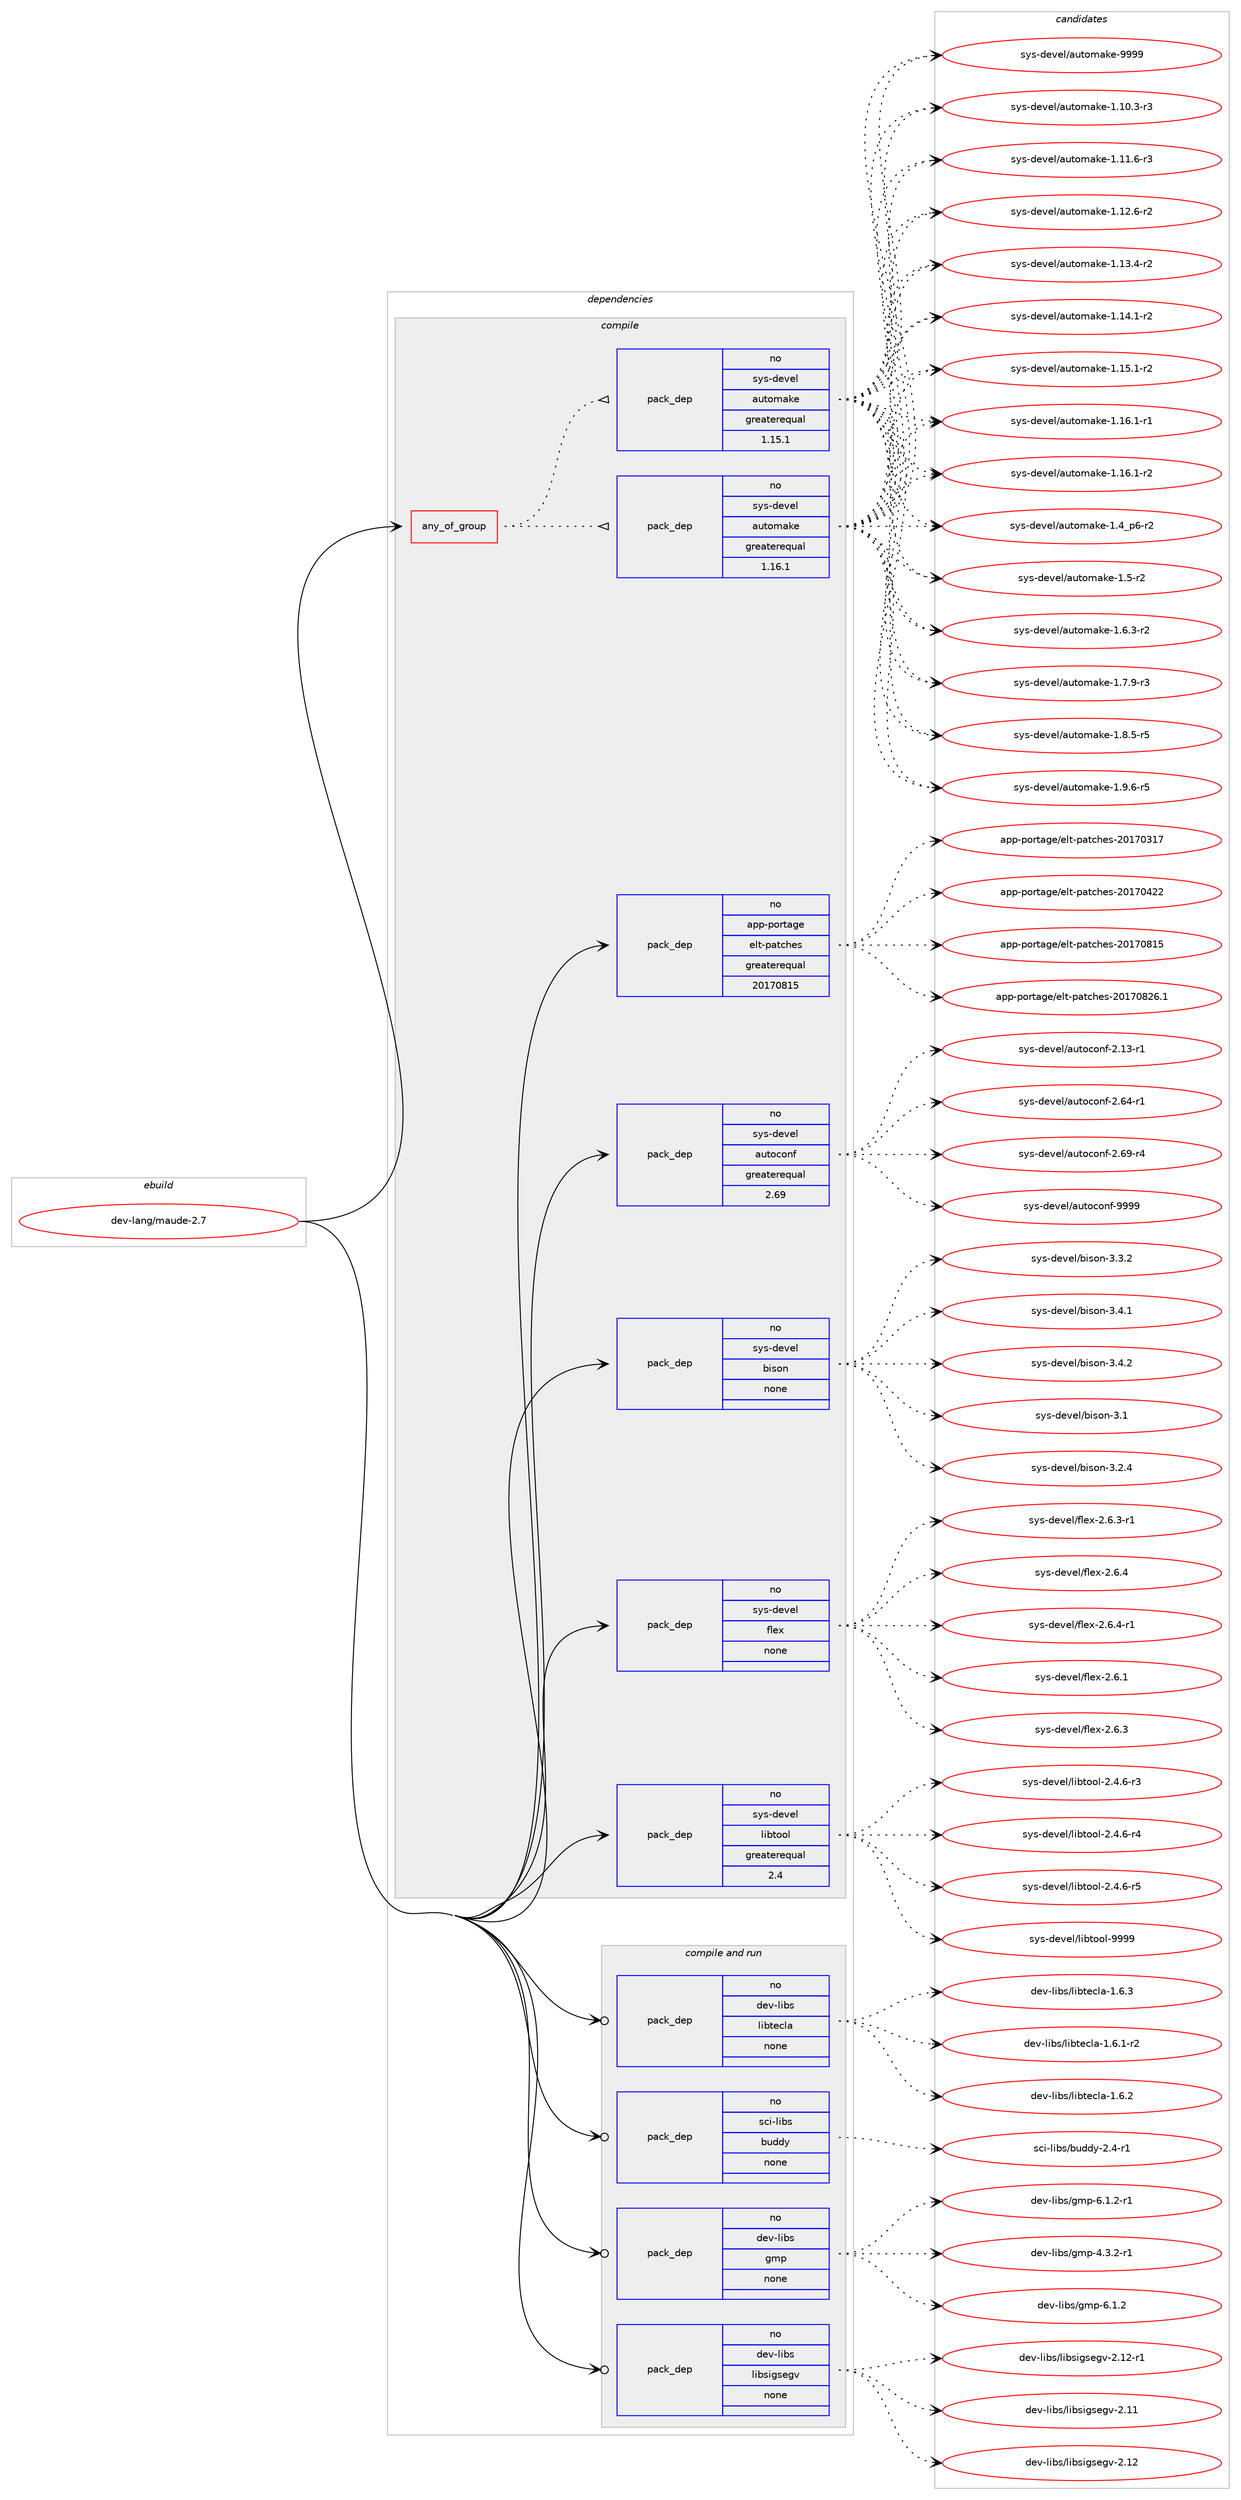 digraph prolog {

# *************
# Graph options
# *************

newrank=true;
concentrate=true;
compound=true;
graph [rankdir=LR,fontname=Helvetica,fontsize=10,ranksep=1.5];#, ranksep=2.5, nodesep=0.2];
edge  [arrowhead=vee];
node  [fontname=Helvetica,fontsize=10];

# **********
# The ebuild
# **********

subgraph cluster_leftcol {
color=gray;
rank=same;
label=<<i>ebuild</i>>;
id [label="dev-lang/maude-2.7", color=red, width=4, href="../dev-lang/maude-2.7.svg"];
}

# ****************
# The dependencies
# ****************

subgraph cluster_midcol {
color=gray;
label=<<i>dependencies</i>>;
subgraph cluster_compile {
fillcolor="#eeeeee";
style=filled;
label=<<i>compile</i>>;
subgraph any10871 {
dependency558791 [label=<<TABLE BORDER="0" CELLBORDER="1" CELLSPACING="0" CELLPADDING="4"><TR><TD CELLPADDING="10">any_of_group</TD></TR></TABLE>>, shape=none, color=red];subgraph pack417664 {
dependency558792 [label=<<TABLE BORDER="0" CELLBORDER="1" CELLSPACING="0" CELLPADDING="4" WIDTH="220"><TR><TD ROWSPAN="6" CELLPADDING="30">pack_dep</TD></TR><TR><TD WIDTH="110">no</TD></TR><TR><TD>sys-devel</TD></TR><TR><TD>automake</TD></TR><TR><TD>greaterequal</TD></TR><TR><TD>1.16.1</TD></TR></TABLE>>, shape=none, color=blue];
}
dependency558791:e -> dependency558792:w [weight=20,style="dotted",arrowhead="oinv"];
subgraph pack417665 {
dependency558793 [label=<<TABLE BORDER="0" CELLBORDER="1" CELLSPACING="0" CELLPADDING="4" WIDTH="220"><TR><TD ROWSPAN="6" CELLPADDING="30">pack_dep</TD></TR><TR><TD WIDTH="110">no</TD></TR><TR><TD>sys-devel</TD></TR><TR><TD>automake</TD></TR><TR><TD>greaterequal</TD></TR><TR><TD>1.15.1</TD></TR></TABLE>>, shape=none, color=blue];
}
dependency558791:e -> dependency558793:w [weight=20,style="dotted",arrowhead="oinv"];
}
id:e -> dependency558791:w [weight=20,style="solid",arrowhead="vee"];
subgraph pack417666 {
dependency558794 [label=<<TABLE BORDER="0" CELLBORDER="1" CELLSPACING="0" CELLPADDING="4" WIDTH="220"><TR><TD ROWSPAN="6" CELLPADDING="30">pack_dep</TD></TR><TR><TD WIDTH="110">no</TD></TR><TR><TD>app-portage</TD></TR><TR><TD>elt-patches</TD></TR><TR><TD>greaterequal</TD></TR><TR><TD>20170815</TD></TR></TABLE>>, shape=none, color=blue];
}
id:e -> dependency558794:w [weight=20,style="solid",arrowhead="vee"];
subgraph pack417667 {
dependency558795 [label=<<TABLE BORDER="0" CELLBORDER="1" CELLSPACING="0" CELLPADDING="4" WIDTH="220"><TR><TD ROWSPAN="6" CELLPADDING="30">pack_dep</TD></TR><TR><TD WIDTH="110">no</TD></TR><TR><TD>sys-devel</TD></TR><TR><TD>autoconf</TD></TR><TR><TD>greaterequal</TD></TR><TR><TD>2.69</TD></TR></TABLE>>, shape=none, color=blue];
}
id:e -> dependency558795:w [weight=20,style="solid",arrowhead="vee"];
subgraph pack417668 {
dependency558796 [label=<<TABLE BORDER="0" CELLBORDER="1" CELLSPACING="0" CELLPADDING="4" WIDTH="220"><TR><TD ROWSPAN="6" CELLPADDING="30">pack_dep</TD></TR><TR><TD WIDTH="110">no</TD></TR><TR><TD>sys-devel</TD></TR><TR><TD>bison</TD></TR><TR><TD>none</TD></TR><TR><TD></TD></TR></TABLE>>, shape=none, color=blue];
}
id:e -> dependency558796:w [weight=20,style="solid",arrowhead="vee"];
subgraph pack417669 {
dependency558797 [label=<<TABLE BORDER="0" CELLBORDER="1" CELLSPACING="0" CELLPADDING="4" WIDTH="220"><TR><TD ROWSPAN="6" CELLPADDING="30">pack_dep</TD></TR><TR><TD WIDTH="110">no</TD></TR><TR><TD>sys-devel</TD></TR><TR><TD>flex</TD></TR><TR><TD>none</TD></TR><TR><TD></TD></TR></TABLE>>, shape=none, color=blue];
}
id:e -> dependency558797:w [weight=20,style="solid",arrowhead="vee"];
subgraph pack417670 {
dependency558798 [label=<<TABLE BORDER="0" CELLBORDER="1" CELLSPACING="0" CELLPADDING="4" WIDTH="220"><TR><TD ROWSPAN="6" CELLPADDING="30">pack_dep</TD></TR><TR><TD WIDTH="110">no</TD></TR><TR><TD>sys-devel</TD></TR><TR><TD>libtool</TD></TR><TR><TD>greaterequal</TD></TR><TR><TD>2.4</TD></TR></TABLE>>, shape=none, color=blue];
}
id:e -> dependency558798:w [weight=20,style="solid",arrowhead="vee"];
}
subgraph cluster_compileandrun {
fillcolor="#eeeeee";
style=filled;
label=<<i>compile and run</i>>;
subgraph pack417671 {
dependency558799 [label=<<TABLE BORDER="0" CELLBORDER="1" CELLSPACING="0" CELLPADDING="4" WIDTH="220"><TR><TD ROWSPAN="6" CELLPADDING="30">pack_dep</TD></TR><TR><TD WIDTH="110">no</TD></TR><TR><TD>dev-libs</TD></TR><TR><TD>gmp</TD></TR><TR><TD>none</TD></TR><TR><TD></TD></TR></TABLE>>, shape=none, color=blue];
}
id:e -> dependency558799:w [weight=20,style="solid",arrowhead="odotvee"];
subgraph pack417672 {
dependency558800 [label=<<TABLE BORDER="0" CELLBORDER="1" CELLSPACING="0" CELLPADDING="4" WIDTH="220"><TR><TD ROWSPAN="6" CELLPADDING="30">pack_dep</TD></TR><TR><TD WIDTH="110">no</TD></TR><TR><TD>dev-libs</TD></TR><TR><TD>libsigsegv</TD></TR><TR><TD>none</TD></TR><TR><TD></TD></TR></TABLE>>, shape=none, color=blue];
}
id:e -> dependency558800:w [weight=20,style="solid",arrowhead="odotvee"];
subgraph pack417673 {
dependency558801 [label=<<TABLE BORDER="0" CELLBORDER="1" CELLSPACING="0" CELLPADDING="4" WIDTH="220"><TR><TD ROWSPAN="6" CELLPADDING="30">pack_dep</TD></TR><TR><TD WIDTH="110">no</TD></TR><TR><TD>dev-libs</TD></TR><TR><TD>libtecla</TD></TR><TR><TD>none</TD></TR><TR><TD></TD></TR></TABLE>>, shape=none, color=blue];
}
id:e -> dependency558801:w [weight=20,style="solid",arrowhead="odotvee"];
subgraph pack417674 {
dependency558802 [label=<<TABLE BORDER="0" CELLBORDER="1" CELLSPACING="0" CELLPADDING="4" WIDTH="220"><TR><TD ROWSPAN="6" CELLPADDING="30">pack_dep</TD></TR><TR><TD WIDTH="110">no</TD></TR><TR><TD>sci-libs</TD></TR><TR><TD>buddy</TD></TR><TR><TD>none</TD></TR><TR><TD></TD></TR></TABLE>>, shape=none, color=blue];
}
id:e -> dependency558802:w [weight=20,style="solid",arrowhead="odotvee"];
}
subgraph cluster_run {
fillcolor="#eeeeee";
style=filled;
label=<<i>run</i>>;
}
}

# **************
# The candidates
# **************

subgraph cluster_choices {
rank=same;
color=gray;
label=<<i>candidates</i>>;

subgraph choice417664 {
color=black;
nodesep=1;
choice11512111545100101118101108479711711611110997107101454946494846514511451 [label="sys-devel/automake-1.10.3-r3", color=red, width=4,href="../sys-devel/automake-1.10.3-r3.svg"];
choice11512111545100101118101108479711711611110997107101454946494946544511451 [label="sys-devel/automake-1.11.6-r3", color=red, width=4,href="../sys-devel/automake-1.11.6-r3.svg"];
choice11512111545100101118101108479711711611110997107101454946495046544511450 [label="sys-devel/automake-1.12.6-r2", color=red, width=4,href="../sys-devel/automake-1.12.6-r2.svg"];
choice11512111545100101118101108479711711611110997107101454946495146524511450 [label="sys-devel/automake-1.13.4-r2", color=red, width=4,href="../sys-devel/automake-1.13.4-r2.svg"];
choice11512111545100101118101108479711711611110997107101454946495246494511450 [label="sys-devel/automake-1.14.1-r2", color=red, width=4,href="../sys-devel/automake-1.14.1-r2.svg"];
choice11512111545100101118101108479711711611110997107101454946495346494511450 [label="sys-devel/automake-1.15.1-r2", color=red, width=4,href="../sys-devel/automake-1.15.1-r2.svg"];
choice11512111545100101118101108479711711611110997107101454946495446494511449 [label="sys-devel/automake-1.16.1-r1", color=red, width=4,href="../sys-devel/automake-1.16.1-r1.svg"];
choice11512111545100101118101108479711711611110997107101454946495446494511450 [label="sys-devel/automake-1.16.1-r2", color=red, width=4,href="../sys-devel/automake-1.16.1-r2.svg"];
choice115121115451001011181011084797117116111109971071014549465295112544511450 [label="sys-devel/automake-1.4_p6-r2", color=red, width=4,href="../sys-devel/automake-1.4_p6-r2.svg"];
choice11512111545100101118101108479711711611110997107101454946534511450 [label="sys-devel/automake-1.5-r2", color=red, width=4,href="../sys-devel/automake-1.5-r2.svg"];
choice115121115451001011181011084797117116111109971071014549465446514511450 [label="sys-devel/automake-1.6.3-r2", color=red, width=4,href="../sys-devel/automake-1.6.3-r2.svg"];
choice115121115451001011181011084797117116111109971071014549465546574511451 [label="sys-devel/automake-1.7.9-r3", color=red, width=4,href="../sys-devel/automake-1.7.9-r3.svg"];
choice115121115451001011181011084797117116111109971071014549465646534511453 [label="sys-devel/automake-1.8.5-r5", color=red, width=4,href="../sys-devel/automake-1.8.5-r5.svg"];
choice115121115451001011181011084797117116111109971071014549465746544511453 [label="sys-devel/automake-1.9.6-r5", color=red, width=4,href="../sys-devel/automake-1.9.6-r5.svg"];
choice115121115451001011181011084797117116111109971071014557575757 [label="sys-devel/automake-9999", color=red, width=4,href="../sys-devel/automake-9999.svg"];
dependency558792:e -> choice11512111545100101118101108479711711611110997107101454946494846514511451:w [style=dotted,weight="100"];
dependency558792:e -> choice11512111545100101118101108479711711611110997107101454946494946544511451:w [style=dotted,weight="100"];
dependency558792:e -> choice11512111545100101118101108479711711611110997107101454946495046544511450:w [style=dotted,weight="100"];
dependency558792:e -> choice11512111545100101118101108479711711611110997107101454946495146524511450:w [style=dotted,weight="100"];
dependency558792:e -> choice11512111545100101118101108479711711611110997107101454946495246494511450:w [style=dotted,weight="100"];
dependency558792:e -> choice11512111545100101118101108479711711611110997107101454946495346494511450:w [style=dotted,weight="100"];
dependency558792:e -> choice11512111545100101118101108479711711611110997107101454946495446494511449:w [style=dotted,weight="100"];
dependency558792:e -> choice11512111545100101118101108479711711611110997107101454946495446494511450:w [style=dotted,weight="100"];
dependency558792:e -> choice115121115451001011181011084797117116111109971071014549465295112544511450:w [style=dotted,weight="100"];
dependency558792:e -> choice11512111545100101118101108479711711611110997107101454946534511450:w [style=dotted,weight="100"];
dependency558792:e -> choice115121115451001011181011084797117116111109971071014549465446514511450:w [style=dotted,weight="100"];
dependency558792:e -> choice115121115451001011181011084797117116111109971071014549465546574511451:w [style=dotted,weight="100"];
dependency558792:e -> choice115121115451001011181011084797117116111109971071014549465646534511453:w [style=dotted,weight="100"];
dependency558792:e -> choice115121115451001011181011084797117116111109971071014549465746544511453:w [style=dotted,weight="100"];
dependency558792:e -> choice115121115451001011181011084797117116111109971071014557575757:w [style=dotted,weight="100"];
}
subgraph choice417665 {
color=black;
nodesep=1;
choice11512111545100101118101108479711711611110997107101454946494846514511451 [label="sys-devel/automake-1.10.3-r3", color=red, width=4,href="../sys-devel/automake-1.10.3-r3.svg"];
choice11512111545100101118101108479711711611110997107101454946494946544511451 [label="sys-devel/automake-1.11.6-r3", color=red, width=4,href="../sys-devel/automake-1.11.6-r3.svg"];
choice11512111545100101118101108479711711611110997107101454946495046544511450 [label="sys-devel/automake-1.12.6-r2", color=red, width=4,href="../sys-devel/automake-1.12.6-r2.svg"];
choice11512111545100101118101108479711711611110997107101454946495146524511450 [label="sys-devel/automake-1.13.4-r2", color=red, width=4,href="../sys-devel/automake-1.13.4-r2.svg"];
choice11512111545100101118101108479711711611110997107101454946495246494511450 [label="sys-devel/automake-1.14.1-r2", color=red, width=4,href="../sys-devel/automake-1.14.1-r2.svg"];
choice11512111545100101118101108479711711611110997107101454946495346494511450 [label="sys-devel/automake-1.15.1-r2", color=red, width=4,href="../sys-devel/automake-1.15.1-r2.svg"];
choice11512111545100101118101108479711711611110997107101454946495446494511449 [label="sys-devel/automake-1.16.1-r1", color=red, width=4,href="../sys-devel/automake-1.16.1-r1.svg"];
choice11512111545100101118101108479711711611110997107101454946495446494511450 [label="sys-devel/automake-1.16.1-r2", color=red, width=4,href="../sys-devel/automake-1.16.1-r2.svg"];
choice115121115451001011181011084797117116111109971071014549465295112544511450 [label="sys-devel/automake-1.4_p6-r2", color=red, width=4,href="../sys-devel/automake-1.4_p6-r2.svg"];
choice11512111545100101118101108479711711611110997107101454946534511450 [label="sys-devel/automake-1.5-r2", color=red, width=4,href="../sys-devel/automake-1.5-r2.svg"];
choice115121115451001011181011084797117116111109971071014549465446514511450 [label="sys-devel/automake-1.6.3-r2", color=red, width=4,href="../sys-devel/automake-1.6.3-r2.svg"];
choice115121115451001011181011084797117116111109971071014549465546574511451 [label="sys-devel/automake-1.7.9-r3", color=red, width=4,href="../sys-devel/automake-1.7.9-r3.svg"];
choice115121115451001011181011084797117116111109971071014549465646534511453 [label="sys-devel/automake-1.8.5-r5", color=red, width=4,href="../sys-devel/automake-1.8.5-r5.svg"];
choice115121115451001011181011084797117116111109971071014549465746544511453 [label="sys-devel/automake-1.9.6-r5", color=red, width=4,href="../sys-devel/automake-1.9.6-r5.svg"];
choice115121115451001011181011084797117116111109971071014557575757 [label="sys-devel/automake-9999", color=red, width=4,href="../sys-devel/automake-9999.svg"];
dependency558793:e -> choice11512111545100101118101108479711711611110997107101454946494846514511451:w [style=dotted,weight="100"];
dependency558793:e -> choice11512111545100101118101108479711711611110997107101454946494946544511451:w [style=dotted,weight="100"];
dependency558793:e -> choice11512111545100101118101108479711711611110997107101454946495046544511450:w [style=dotted,weight="100"];
dependency558793:e -> choice11512111545100101118101108479711711611110997107101454946495146524511450:w [style=dotted,weight="100"];
dependency558793:e -> choice11512111545100101118101108479711711611110997107101454946495246494511450:w [style=dotted,weight="100"];
dependency558793:e -> choice11512111545100101118101108479711711611110997107101454946495346494511450:w [style=dotted,weight="100"];
dependency558793:e -> choice11512111545100101118101108479711711611110997107101454946495446494511449:w [style=dotted,weight="100"];
dependency558793:e -> choice11512111545100101118101108479711711611110997107101454946495446494511450:w [style=dotted,weight="100"];
dependency558793:e -> choice115121115451001011181011084797117116111109971071014549465295112544511450:w [style=dotted,weight="100"];
dependency558793:e -> choice11512111545100101118101108479711711611110997107101454946534511450:w [style=dotted,weight="100"];
dependency558793:e -> choice115121115451001011181011084797117116111109971071014549465446514511450:w [style=dotted,weight="100"];
dependency558793:e -> choice115121115451001011181011084797117116111109971071014549465546574511451:w [style=dotted,weight="100"];
dependency558793:e -> choice115121115451001011181011084797117116111109971071014549465646534511453:w [style=dotted,weight="100"];
dependency558793:e -> choice115121115451001011181011084797117116111109971071014549465746544511453:w [style=dotted,weight="100"];
dependency558793:e -> choice115121115451001011181011084797117116111109971071014557575757:w [style=dotted,weight="100"];
}
subgraph choice417666 {
color=black;
nodesep=1;
choice97112112451121111141169710310147101108116451129711699104101115455048495548514955 [label="app-portage/elt-patches-20170317", color=red, width=4,href="../app-portage/elt-patches-20170317.svg"];
choice97112112451121111141169710310147101108116451129711699104101115455048495548525050 [label="app-portage/elt-patches-20170422", color=red, width=4,href="../app-portage/elt-patches-20170422.svg"];
choice97112112451121111141169710310147101108116451129711699104101115455048495548564953 [label="app-portage/elt-patches-20170815", color=red, width=4,href="../app-portage/elt-patches-20170815.svg"];
choice971121124511211111411697103101471011081164511297116991041011154550484955485650544649 [label="app-portage/elt-patches-20170826.1", color=red, width=4,href="../app-portage/elt-patches-20170826.1.svg"];
dependency558794:e -> choice97112112451121111141169710310147101108116451129711699104101115455048495548514955:w [style=dotted,weight="100"];
dependency558794:e -> choice97112112451121111141169710310147101108116451129711699104101115455048495548525050:w [style=dotted,weight="100"];
dependency558794:e -> choice97112112451121111141169710310147101108116451129711699104101115455048495548564953:w [style=dotted,weight="100"];
dependency558794:e -> choice971121124511211111411697103101471011081164511297116991041011154550484955485650544649:w [style=dotted,weight="100"];
}
subgraph choice417667 {
color=black;
nodesep=1;
choice1151211154510010111810110847971171161119911111010245504649514511449 [label="sys-devel/autoconf-2.13-r1", color=red, width=4,href="../sys-devel/autoconf-2.13-r1.svg"];
choice1151211154510010111810110847971171161119911111010245504654524511449 [label="sys-devel/autoconf-2.64-r1", color=red, width=4,href="../sys-devel/autoconf-2.64-r1.svg"];
choice1151211154510010111810110847971171161119911111010245504654574511452 [label="sys-devel/autoconf-2.69-r4", color=red, width=4,href="../sys-devel/autoconf-2.69-r4.svg"];
choice115121115451001011181011084797117116111991111101024557575757 [label="sys-devel/autoconf-9999", color=red, width=4,href="../sys-devel/autoconf-9999.svg"];
dependency558795:e -> choice1151211154510010111810110847971171161119911111010245504649514511449:w [style=dotted,weight="100"];
dependency558795:e -> choice1151211154510010111810110847971171161119911111010245504654524511449:w [style=dotted,weight="100"];
dependency558795:e -> choice1151211154510010111810110847971171161119911111010245504654574511452:w [style=dotted,weight="100"];
dependency558795:e -> choice115121115451001011181011084797117116111991111101024557575757:w [style=dotted,weight="100"];
}
subgraph choice417668 {
color=black;
nodesep=1;
choice11512111545100101118101108479810511511111045514649 [label="sys-devel/bison-3.1", color=red, width=4,href="../sys-devel/bison-3.1.svg"];
choice115121115451001011181011084798105115111110455146504652 [label="sys-devel/bison-3.2.4", color=red, width=4,href="../sys-devel/bison-3.2.4.svg"];
choice115121115451001011181011084798105115111110455146514650 [label="sys-devel/bison-3.3.2", color=red, width=4,href="../sys-devel/bison-3.3.2.svg"];
choice115121115451001011181011084798105115111110455146524649 [label="sys-devel/bison-3.4.1", color=red, width=4,href="../sys-devel/bison-3.4.1.svg"];
choice115121115451001011181011084798105115111110455146524650 [label="sys-devel/bison-3.4.2", color=red, width=4,href="../sys-devel/bison-3.4.2.svg"];
dependency558796:e -> choice11512111545100101118101108479810511511111045514649:w [style=dotted,weight="100"];
dependency558796:e -> choice115121115451001011181011084798105115111110455146504652:w [style=dotted,weight="100"];
dependency558796:e -> choice115121115451001011181011084798105115111110455146514650:w [style=dotted,weight="100"];
dependency558796:e -> choice115121115451001011181011084798105115111110455146524649:w [style=dotted,weight="100"];
dependency558796:e -> choice115121115451001011181011084798105115111110455146524650:w [style=dotted,weight="100"];
}
subgraph choice417669 {
color=black;
nodesep=1;
choice1151211154510010111810110847102108101120455046544649 [label="sys-devel/flex-2.6.1", color=red, width=4,href="../sys-devel/flex-2.6.1.svg"];
choice1151211154510010111810110847102108101120455046544651 [label="sys-devel/flex-2.6.3", color=red, width=4,href="../sys-devel/flex-2.6.3.svg"];
choice11512111545100101118101108471021081011204550465446514511449 [label="sys-devel/flex-2.6.3-r1", color=red, width=4,href="../sys-devel/flex-2.6.3-r1.svg"];
choice1151211154510010111810110847102108101120455046544652 [label="sys-devel/flex-2.6.4", color=red, width=4,href="../sys-devel/flex-2.6.4.svg"];
choice11512111545100101118101108471021081011204550465446524511449 [label="sys-devel/flex-2.6.4-r1", color=red, width=4,href="../sys-devel/flex-2.6.4-r1.svg"];
dependency558797:e -> choice1151211154510010111810110847102108101120455046544649:w [style=dotted,weight="100"];
dependency558797:e -> choice1151211154510010111810110847102108101120455046544651:w [style=dotted,weight="100"];
dependency558797:e -> choice11512111545100101118101108471021081011204550465446514511449:w [style=dotted,weight="100"];
dependency558797:e -> choice1151211154510010111810110847102108101120455046544652:w [style=dotted,weight="100"];
dependency558797:e -> choice11512111545100101118101108471021081011204550465446524511449:w [style=dotted,weight="100"];
}
subgraph choice417670 {
color=black;
nodesep=1;
choice1151211154510010111810110847108105981161111111084550465246544511451 [label="sys-devel/libtool-2.4.6-r3", color=red, width=4,href="../sys-devel/libtool-2.4.6-r3.svg"];
choice1151211154510010111810110847108105981161111111084550465246544511452 [label="sys-devel/libtool-2.4.6-r4", color=red, width=4,href="../sys-devel/libtool-2.4.6-r4.svg"];
choice1151211154510010111810110847108105981161111111084550465246544511453 [label="sys-devel/libtool-2.4.6-r5", color=red, width=4,href="../sys-devel/libtool-2.4.6-r5.svg"];
choice1151211154510010111810110847108105981161111111084557575757 [label="sys-devel/libtool-9999", color=red, width=4,href="../sys-devel/libtool-9999.svg"];
dependency558798:e -> choice1151211154510010111810110847108105981161111111084550465246544511451:w [style=dotted,weight="100"];
dependency558798:e -> choice1151211154510010111810110847108105981161111111084550465246544511452:w [style=dotted,weight="100"];
dependency558798:e -> choice1151211154510010111810110847108105981161111111084550465246544511453:w [style=dotted,weight="100"];
dependency558798:e -> choice1151211154510010111810110847108105981161111111084557575757:w [style=dotted,weight="100"];
}
subgraph choice417671 {
color=black;
nodesep=1;
choice1001011184510810598115471031091124552465146504511449 [label="dev-libs/gmp-4.3.2-r1", color=red, width=4,href="../dev-libs/gmp-4.3.2-r1.svg"];
choice100101118451081059811547103109112455446494650 [label="dev-libs/gmp-6.1.2", color=red, width=4,href="../dev-libs/gmp-6.1.2.svg"];
choice1001011184510810598115471031091124554464946504511449 [label="dev-libs/gmp-6.1.2-r1", color=red, width=4,href="../dev-libs/gmp-6.1.2-r1.svg"];
dependency558799:e -> choice1001011184510810598115471031091124552465146504511449:w [style=dotted,weight="100"];
dependency558799:e -> choice100101118451081059811547103109112455446494650:w [style=dotted,weight="100"];
dependency558799:e -> choice1001011184510810598115471031091124554464946504511449:w [style=dotted,weight="100"];
}
subgraph choice417672 {
color=black;
nodesep=1;
choice100101118451081059811547108105981151051031151011031184550464949 [label="dev-libs/libsigsegv-2.11", color=red, width=4,href="../dev-libs/libsigsegv-2.11.svg"];
choice100101118451081059811547108105981151051031151011031184550464950 [label="dev-libs/libsigsegv-2.12", color=red, width=4,href="../dev-libs/libsigsegv-2.12.svg"];
choice1001011184510810598115471081059811510510311510110311845504649504511449 [label="dev-libs/libsigsegv-2.12-r1", color=red, width=4,href="../dev-libs/libsigsegv-2.12-r1.svg"];
dependency558800:e -> choice100101118451081059811547108105981151051031151011031184550464949:w [style=dotted,weight="100"];
dependency558800:e -> choice100101118451081059811547108105981151051031151011031184550464950:w [style=dotted,weight="100"];
dependency558800:e -> choice1001011184510810598115471081059811510510311510110311845504649504511449:w [style=dotted,weight="100"];
}
subgraph choice417673 {
color=black;
nodesep=1;
choice1001011184510810598115471081059811610199108974549465446494511450 [label="dev-libs/libtecla-1.6.1-r2", color=red, width=4,href="../dev-libs/libtecla-1.6.1-r2.svg"];
choice100101118451081059811547108105981161019910897454946544650 [label="dev-libs/libtecla-1.6.2", color=red, width=4,href="../dev-libs/libtecla-1.6.2.svg"];
choice100101118451081059811547108105981161019910897454946544651 [label="dev-libs/libtecla-1.6.3", color=red, width=4,href="../dev-libs/libtecla-1.6.3.svg"];
dependency558801:e -> choice1001011184510810598115471081059811610199108974549465446494511450:w [style=dotted,weight="100"];
dependency558801:e -> choice100101118451081059811547108105981161019910897454946544650:w [style=dotted,weight="100"];
dependency558801:e -> choice100101118451081059811547108105981161019910897454946544651:w [style=dotted,weight="100"];
}
subgraph choice417674 {
color=black;
nodesep=1;
choice1159910545108105981154798117100100121455046524511449 [label="sci-libs/buddy-2.4-r1", color=red, width=4,href="../sci-libs/buddy-2.4-r1.svg"];
dependency558802:e -> choice1159910545108105981154798117100100121455046524511449:w [style=dotted,weight="100"];
}
}

}
